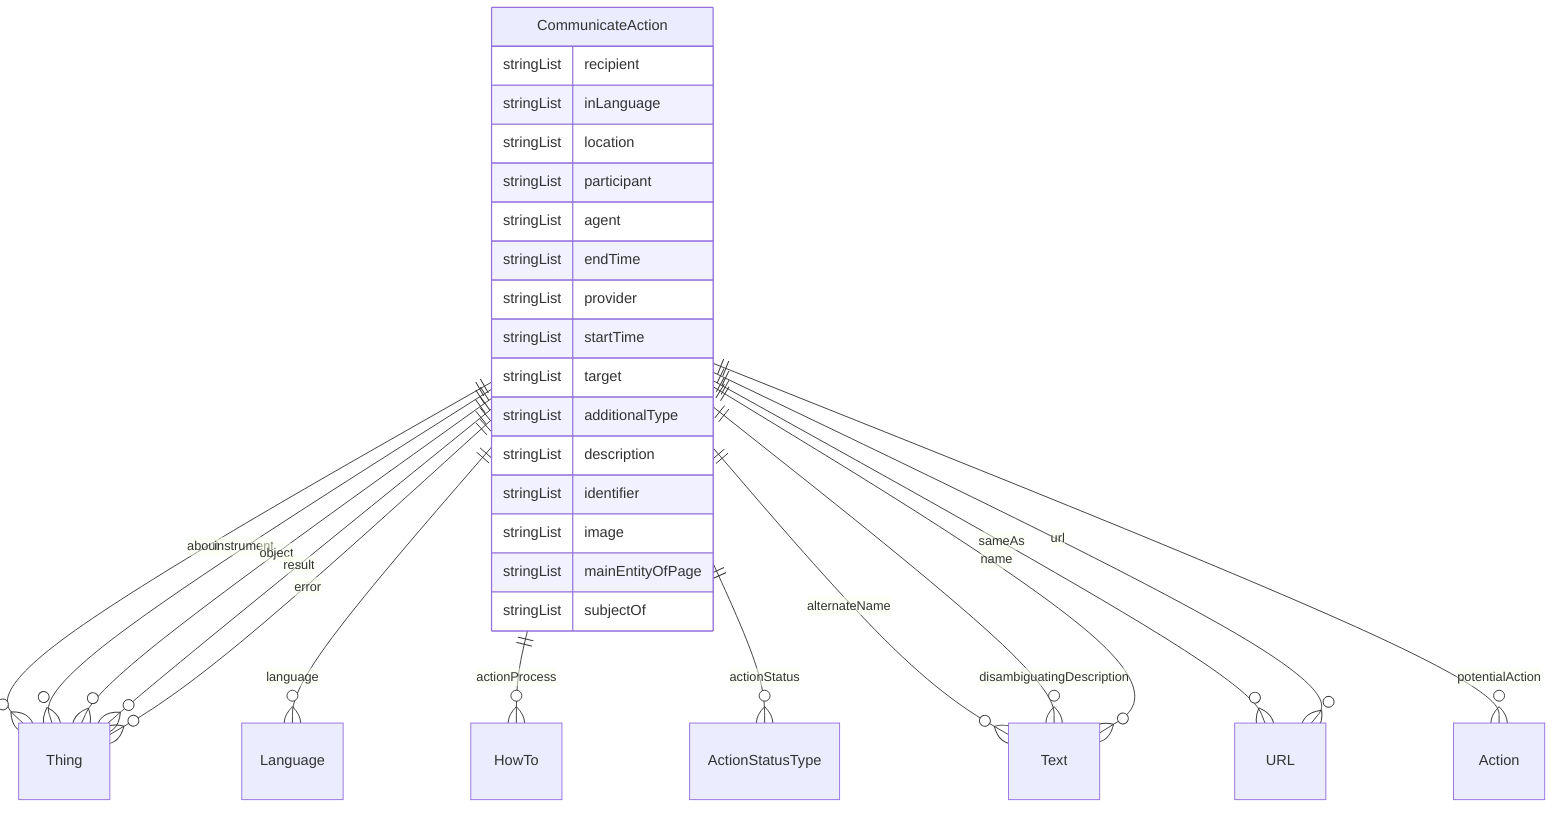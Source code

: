 erDiagram
CommunicateAction {
    stringList recipient  
    stringList inLanguage  
    stringList location  
    stringList participant  
    stringList agent  
    stringList endTime  
    stringList provider  
    stringList startTime  
    stringList target  
    stringList additionalType  
    stringList description  
    stringList identifier  
    stringList image  
    stringList mainEntityOfPage  
    stringList subjectOf  
}

CommunicateAction ||--}o Thing : "about"
CommunicateAction ||--}o Language : "language"
CommunicateAction ||--}o Thing : "instrument"
CommunicateAction ||--}o Thing : "object"
CommunicateAction ||--}o Thing : "result"
CommunicateAction ||--}o HowTo : "actionProcess"
CommunicateAction ||--}o ActionStatusType : "actionStatus"
CommunicateAction ||--}o Thing : "error"
CommunicateAction ||--}o Text : "alternateName"
CommunicateAction ||--}o Text : "disambiguatingDescription"
CommunicateAction ||--}o Text : "name"
CommunicateAction ||--}o URL : "sameAs"
CommunicateAction ||--}o Action : "potentialAction"
CommunicateAction ||--}o URL : "url"